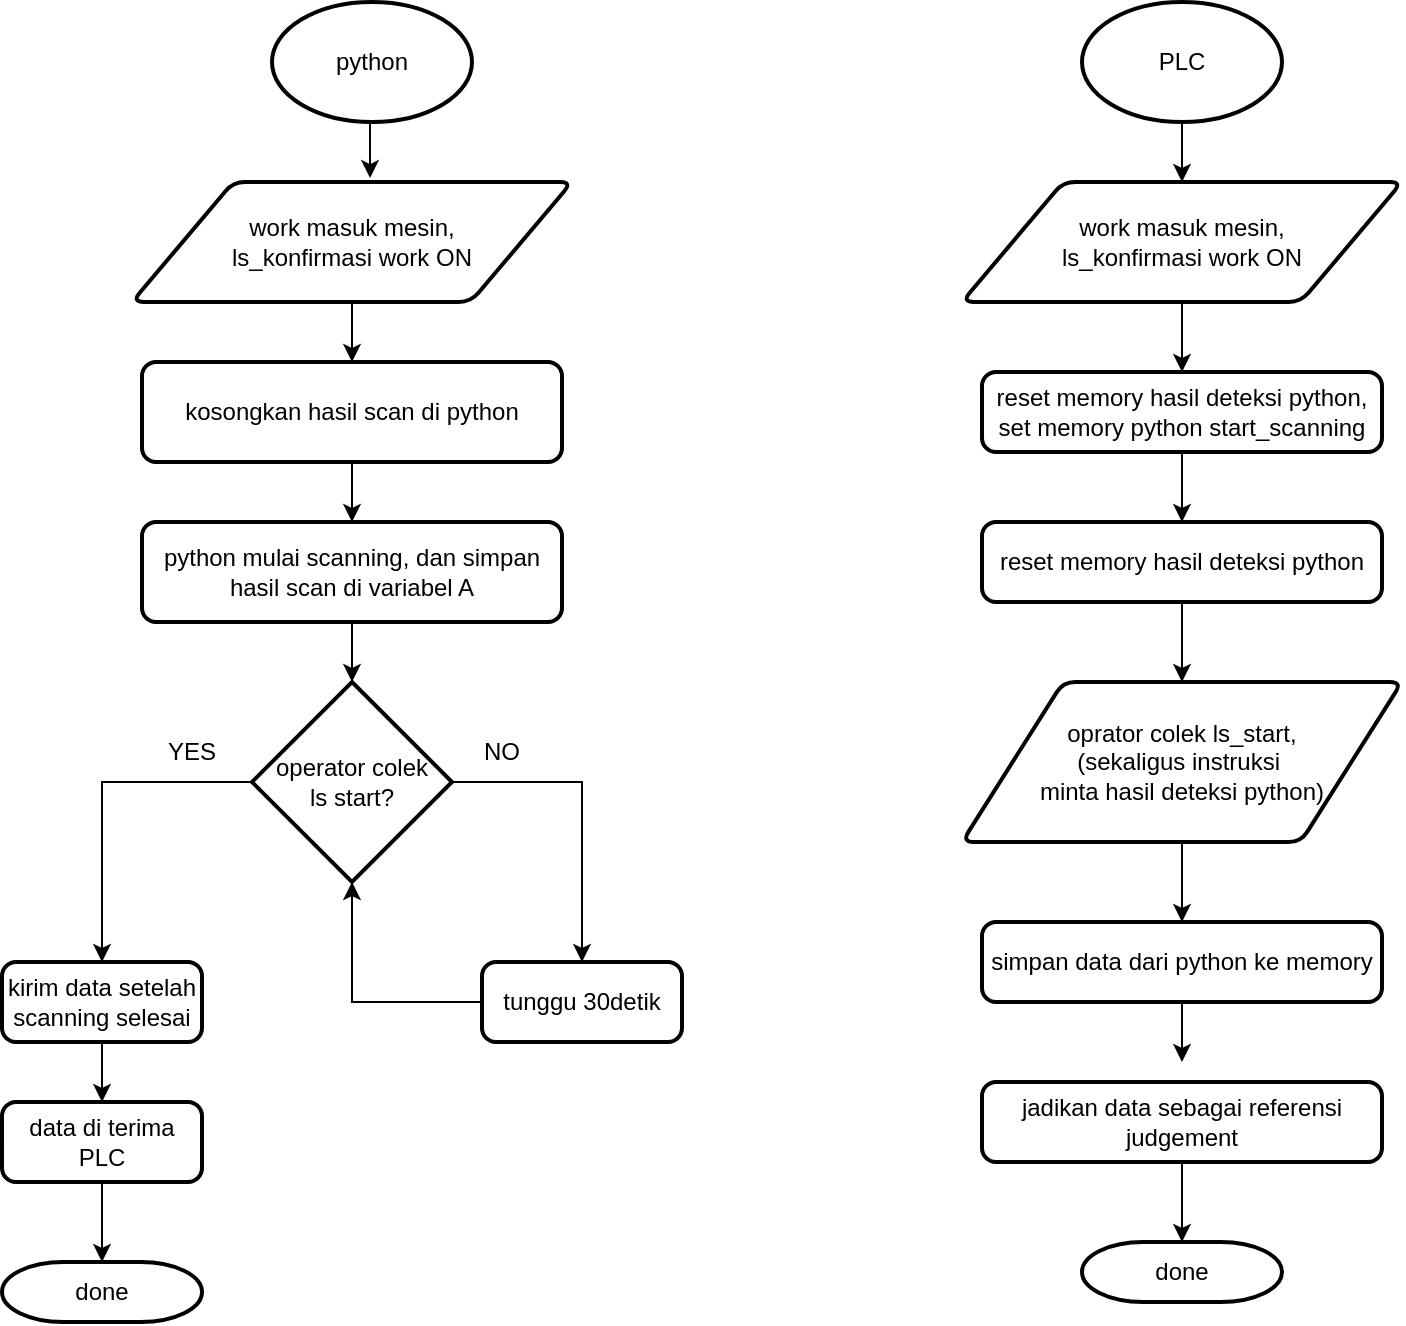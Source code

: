 <mxfile version="24.6.4" type="device">
  <diagram name="Page-1" id="CaZnguO_egI5raiSDNSv">
    <mxGraphModel dx="2049" dy="533" grid="1" gridSize="10" guides="1" tooltips="1" connect="1" arrows="1" fold="1" page="1" pageScale="1" pageWidth="1169" pageHeight="1654" math="0" shadow="0">
      <root>
        <mxCell id="0" />
        <mxCell id="1" parent="0" />
        <mxCell id="LR-Avj_ex9RnSvam0f-8-1" value="python" style="strokeWidth=2;html=1;shape=mxgraph.flowchart.start_1;whiteSpace=wrap;" vertex="1" parent="1">
          <mxGeometry x="125" y="50" width="100" height="60" as="geometry" />
        </mxCell>
        <mxCell id="LR-Avj_ex9RnSvam0f-8-22" style="edgeStyle=orthogonalEdgeStyle;rounded=0;orthogonalLoop=1;jettySize=auto;html=1;exitX=0.5;exitY=1;exitDx=0;exitDy=0;entryX=0.5;entryY=0;entryDx=0;entryDy=0;" edge="1" parent="1" source="LR-Avj_ex9RnSvam0f-8-2" target="LR-Avj_ex9RnSvam0f-8-19">
          <mxGeometry relative="1" as="geometry" />
        </mxCell>
        <mxCell id="LR-Avj_ex9RnSvam0f-8-2" value="work masuk mesin,&lt;div&gt;ls_konfirmasi work ON&lt;/div&gt;" style="shape=parallelogram;html=1;strokeWidth=2;perimeter=parallelogramPerimeter;whiteSpace=wrap;rounded=1;arcSize=12;size=0.23;" vertex="1" parent="1">
          <mxGeometry x="55" y="140" width="220" height="60" as="geometry" />
        </mxCell>
        <mxCell id="LR-Avj_ex9RnSvam0f-8-5" value="python mulai scanning, dan simpan hasil scan di variabel A" style="rounded=1;whiteSpace=wrap;html=1;absoluteArcSize=1;arcSize=14;strokeWidth=2;" vertex="1" parent="1">
          <mxGeometry x="60" y="310" width="210" height="50" as="geometry" />
        </mxCell>
        <mxCell id="LR-Avj_ex9RnSvam0f-8-12" style="edgeStyle=orthogonalEdgeStyle;rounded=0;orthogonalLoop=1;jettySize=auto;html=1;exitX=0;exitY=0.5;exitDx=0;exitDy=0;exitPerimeter=0;" edge="1" parent="1" source="LR-Avj_ex9RnSvam0f-8-6" target="LR-Avj_ex9RnSvam0f-8-11">
          <mxGeometry relative="1" as="geometry" />
        </mxCell>
        <mxCell id="LR-Avj_ex9RnSvam0f-8-14" style="edgeStyle=orthogonalEdgeStyle;rounded=0;orthogonalLoop=1;jettySize=auto;html=1;exitX=1;exitY=0.5;exitDx=0;exitDy=0;exitPerimeter=0;entryX=0.5;entryY=0;entryDx=0;entryDy=0;" edge="1" parent="1" source="LR-Avj_ex9RnSvam0f-8-6" target="LR-Avj_ex9RnSvam0f-8-13">
          <mxGeometry relative="1" as="geometry" />
        </mxCell>
        <mxCell id="LR-Avj_ex9RnSvam0f-8-6" value="operator colek&lt;div&gt;ls start?&lt;/div&gt;" style="strokeWidth=2;html=1;shape=mxgraph.flowchart.decision;whiteSpace=wrap;" vertex="1" parent="1">
          <mxGeometry x="115" y="390" width="100" height="100" as="geometry" />
        </mxCell>
        <mxCell id="LR-Avj_ex9RnSvam0f-8-7" style="edgeStyle=orthogonalEdgeStyle;rounded=0;orthogonalLoop=1;jettySize=auto;html=1;exitX=0.5;exitY=1;exitDx=0;exitDy=0;exitPerimeter=0;entryX=0.541;entryY=-0.033;entryDx=0;entryDy=0;entryPerimeter=0;" edge="1" parent="1" source="LR-Avj_ex9RnSvam0f-8-1" target="LR-Avj_ex9RnSvam0f-8-2">
          <mxGeometry relative="1" as="geometry" />
        </mxCell>
        <mxCell id="LR-Avj_ex9RnSvam0f-8-10" style="edgeStyle=orthogonalEdgeStyle;rounded=0;orthogonalLoop=1;jettySize=auto;html=1;exitX=0.5;exitY=1;exitDx=0;exitDy=0;entryX=0.5;entryY=0;entryDx=0;entryDy=0;entryPerimeter=0;" edge="1" parent="1" source="LR-Avj_ex9RnSvam0f-8-5" target="LR-Avj_ex9RnSvam0f-8-6">
          <mxGeometry relative="1" as="geometry" />
        </mxCell>
        <mxCell id="LR-Avj_ex9RnSvam0f-8-26" style="edgeStyle=orthogonalEdgeStyle;rounded=0;orthogonalLoop=1;jettySize=auto;html=1;exitX=0.5;exitY=1;exitDx=0;exitDy=0;entryX=0.5;entryY=0;entryDx=0;entryDy=0;" edge="1" parent="1" source="LR-Avj_ex9RnSvam0f-8-11" target="LR-Avj_ex9RnSvam0f-8-25">
          <mxGeometry relative="1" as="geometry" />
        </mxCell>
        <mxCell id="LR-Avj_ex9RnSvam0f-8-11" value="kirim data setelah scanning selesai" style="rounded=1;whiteSpace=wrap;html=1;absoluteArcSize=1;arcSize=14;strokeWidth=2;" vertex="1" parent="1">
          <mxGeometry x="-10" y="530" width="100" height="40" as="geometry" />
        </mxCell>
        <mxCell id="LR-Avj_ex9RnSvam0f-8-13" value="tunggu 30detik" style="rounded=1;whiteSpace=wrap;html=1;absoluteArcSize=1;arcSize=14;strokeWidth=2;" vertex="1" parent="1">
          <mxGeometry x="230" y="530" width="100" height="40" as="geometry" />
        </mxCell>
        <mxCell id="LR-Avj_ex9RnSvam0f-8-15" style="edgeStyle=orthogonalEdgeStyle;rounded=0;orthogonalLoop=1;jettySize=auto;html=1;exitX=0;exitY=0.5;exitDx=0;exitDy=0;entryX=0.5;entryY=1;entryDx=0;entryDy=0;entryPerimeter=0;" edge="1" parent="1" source="LR-Avj_ex9RnSvam0f-8-13" target="LR-Avj_ex9RnSvam0f-8-6">
          <mxGeometry relative="1" as="geometry" />
        </mxCell>
        <mxCell id="LR-Avj_ex9RnSvam0f-8-16" value="NO" style="text;html=1;align=center;verticalAlign=middle;whiteSpace=wrap;rounded=0;" vertex="1" parent="1">
          <mxGeometry x="210" y="410" width="60" height="30" as="geometry" />
        </mxCell>
        <mxCell id="LR-Avj_ex9RnSvam0f-8-17" value="YES" style="text;html=1;align=center;verticalAlign=middle;whiteSpace=wrap;rounded=0;" vertex="1" parent="1">
          <mxGeometry x="55" y="410" width="60" height="30" as="geometry" />
        </mxCell>
        <mxCell id="LR-Avj_ex9RnSvam0f-8-21" style="edgeStyle=orthogonalEdgeStyle;rounded=0;orthogonalLoop=1;jettySize=auto;html=1;exitX=0.5;exitY=1;exitDx=0;exitDy=0;entryX=0.5;entryY=0;entryDx=0;entryDy=0;" edge="1" parent="1" source="LR-Avj_ex9RnSvam0f-8-19" target="LR-Avj_ex9RnSvam0f-8-5">
          <mxGeometry relative="1" as="geometry" />
        </mxCell>
        <mxCell id="LR-Avj_ex9RnSvam0f-8-19" value="kosongkan hasil scan di python" style="rounded=1;whiteSpace=wrap;html=1;absoluteArcSize=1;arcSize=14;strokeWidth=2;" vertex="1" parent="1">
          <mxGeometry x="60" y="230" width="210" height="50" as="geometry" />
        </mxCell>
        <mxCell id="LR-Avj_ex9RnSvam0f-8-23" value="done" style="strokeWidth=2;html=1;shape=mxgraph.flowchart.terminator;whiteSpace=wrap;" vertex="1" parent="1">
          <mxGeometry x="-10" y="680" width="100" height="30" as="geometry" />
        </mxCell>
        <mxCell id="LR-Avj_ex9RnSvam0f-8-25" value="data di terima PLC" style="rounded=1;whiteSpace=wrap;html=1;absoluteArcSize=1;arcSize=14;strokeWidth=2;" vertex="1" parent="1">
          <mxGeometry x="-10" y="600" width="100" height="40" as="geometry" />
        </mxCell>
        <mxCell id="LR-Avj_ex9RnSvam0f-8-27" style="edgeStyle=orthogonalEdgeStyle;rounded=0;orthogonalLoop=1;jettySize=auto;html=1;exitX=0.5;exitY=1;exitDx=0;exitDy=0;entryX=0.5;entryY=0;entryDx=0;entryDy=0;entryPerimeter=0;" edge="1" parent="1" source="LR-Avj_ex9RnSvam0f-8-25" target="LR-Avj_ex9RnSvam0f-8-23">
          <mxGeometry relative="1" as="geometry" />
        </mxCell>
        <mxCell id="LR-Avj_ex9RnSvam0f-8-35" style="edgeStyle=orthogonalEdgeStyle;rounded=0;orthogonalLoop=1;jettySize=auto;html=1;exitX=0.5;exitY=1;exitDx=0;exitDy=0;exitPerimeter=0;entryX=0.5;entryY=0;entryDx=0;entryDy=0;" edge="1" parent="1" source="LR-Avj_ex9RnSvam0f-8-28" target="LR-Avj_ex9RnSvam0f-8-34">
          <mxGeometry relative="1" as="geometry" />
        </mxCell>
        <mxCell id="LR-Avj_ex9RnSvam0f-8-28" value="PLC" style="strokeWidth=2;html=1;shape=mxgraph.flowchart.start_1;whiteSpace=wrap;" vertex="1" parent="1">
          <mxGeometry x="530" y="50" width="100" height="60" as="geometry" />
        </mxCell>
        <mxCell id="LR-Avj_ex9RnSvam0f-8-38" style="edgeStyle=orthogonalEdgeStyle;rounded=0;orthogonalLoop=1;jettySize=auto;html=1;exitX=0.5;exitY=1;exitDx=0;exitDy=0;entryX=0.5;entryY=0;entryDx=0;entryDy=0;" edge="1" parent="1" source="LR-Avj_ex9RnSvam0f-8-33" target="LR-Avj_ex9RnSvam0f-8-37">
          <mxGeometry relative="1" as="geometry" />
        </mxCell>
        <mxCell id="LR-Avj_ex9RnSvam0f-8-33" value="reset memory hasil deteksi python,&lt;div&gt;set memory python start_scanning&lt;/div&gt;" style="rounded=1;whiteSpace=wrap;html=1;absoluteArcSize=1;arcSize=14;strokeWidth=2;" vertex="1" parent="1">
          <mxGeometry x="480" y="235" width="200" height="40" as="geometry" />
        </mxCell>
        <mxCell id="LR-Avj_ex9RnSvam0f-8-36" style="edgeStyle=orthogonalEdgeStyle;rounded=0;orthogonalLoop=1;jettySize=auto;html=1;exitX=0.5;exitY=1;exitDx=0;exitDy=0;entryX=0.5;entryY=0;entryDx=0;entryDy=0;" edge="1" parent="1" source="LR-Avj_ex9RnSvam0f-8-34" target="LR-Avj_ex9RnSvam0f-8-33">
          <mxGeometry relative="1" as="geometry" />
        </mxCell>
        <mxCell id="LR-Avj_ex9RnSvam0f-8-34" value="work masuk mesin,&lt;div&gt;ls_konfirmasi work ON&lt;/div&gt;" style="shape=parallelogram;html=1;strokeWidth=2;perimeter=parallelogramPerimeter;whiteSpace=wrap;rounded=1;arcSize=12;size=0.23;" vertex="1" parent="1">
          <mxGeometry x="470" y="140" width="220" height="60" as="geometry" />
        </mxCell>
        <mxCell id="LR-Avj_ex9RnSvam0f-8-42" style="edgeStyle=orthogonalEdgeStyle;rounded=0;orthogonalLoop=1;jettySize=auto;html=1;exitX=0.5;exitY=1;exitDx=0;exitDy=0;entryX=0.5;entryY=0;entryDx=0;entryDy=0;" edge="1" parent="1" source="LR-Avj_ex9RnSvam0f-8-37" target="LR-Avj_ex9RnSvam0f-8-39">
          <mxGeometry relative="1" as="geometry" />
        </mxCell>
        <mxCell id="LR-Avj_ex9RnSvam0f-8-37" value="reset memory hasil deteksi python" style="rounded=1;whiteSpace=wrap;html=1;absoluteArcSize=1;arcSize=14;strokeWidth=2;" vertex="1" parent="1">
          <mxGeometry x="480" y="310" width="200" height="40" as="geometry" />
        </mxCell>
        <mxCell id="LR-Avj_ex9RnSvam0f-8-43" style="edgeStyle=orthogonalEdgeStyle;rounded=0;orthogonalLoop=1;jettySize=auto;html=1;exitX=0.5;exitY=1;exitDx=0;exitDy=0;entryX=0.5;entryY=0;entryDx=0;entryDy=0;" edge="1" parent="1" source="LR-Avj_ex9RnSvam0f-8-39" target="LR-Avj_ex9RnSvam0f-8-41">
          <mxGeometry relative="1" as="geometry" />
        </mxCell>
        <mxCell id="LR-Avj_ex9RnSvam0f-8-39" value="oprator colek ls_start,&lt;div&gt;(sekaligus instruksi&amp;nbsp;&lt;/div&gt;&lt;div&gt;minta hasil deteksi python)&lt;/div&gt;" style="shape=parallelogram;html=1;strokeWidth=2;perimeter=parallelogramPerimeter;whiteSpace=wrap;rounded=1;arcSize=12;size=0.23;" vertex="1" parent="1">
          <mxGeometry x="470" y="390" width="220" height="80" as="geometry" />
        </mxCell>
        <mxCell id="LR-Avj_ex9RnSvam0f-8-41" value="simpan data dari python ke memory" style="rounded=1;whiteSpace=wrap;html=1;absoluteArcSize=1;arcSize=14;strokeWidth=2;" vertex="1" parent="1">
          <mxGeometry x="480" y="510" width="200" height="40" as="geometry" />
        </mxCell>
        <mxCell id="LR-Avj_ex9RnSvam0f-8-46" style="edgeStyle=orthogonalEdgeStyle;rounded=0;orthogonalLoop=1;jettySize=auto;html=1;exitX=0.5;exitY=1;exitDx=0;exitDy=0;entryX=0.5;entryY=0;entryDx=0;entryDy=0;entryPerimeter=0;" edge="1" parent="1" source="LR-Avj_ex9RnSvam0f-8-41">
          <mxGeometry relative="1" as="geometry">
            <mxPoint x="580" y="580" as="targetPoint" />
          </mxGeometry>
        </mxCell>
        <mxCell id="LR-Avj_ex9RnSvam0f-8-47" value="jadikan data sebagai referensi judgement" style="rounded=1;whiteSpace=wrap;html=1;absoluteArcSize=1;arcSize=14;strokeWidth=2;" vertex="1" parent="1">
          <mxGeometry x="480" y="590" width="200" height="40" as="geometry" />
        </mxCell>
        <mxCell id="LR-Avj_ex9RnSvam0f-8-49" value="done" style="strokeWidth=2;html=1;shape=mxgraph.flowchart.terminator;whiteSpace=wrap;" vertex="1" parent="1">
          <mxGeometry x="530" y="670" width="100" height="30" as="geometry" />
        </mxCell>
        <mxCell id="LR-Avj_ex9RnSvam0f-8-50" style="edgeStyle=orthogonalEdgeStyle;rounded=0;orthogonalLoop=1;jettySize=auto;html=1;exitX=0.5;exitY=1;exitDx=0;exitDy=0;entryX=0.5;entryY=0;entryDx=0;entryDy=0;entryPerimeter=0;" edge="1" parent="1" source="LR-Avj_ex9RnSvam0f-8-47" target="LR-Avj_ex9RnSvam0f-8-49">
          <mxGeometry relative="1" as="geometry" />
        </mxCell>
      </root>
    </mxGraphModel>
  </diagram>
</mxfile>
